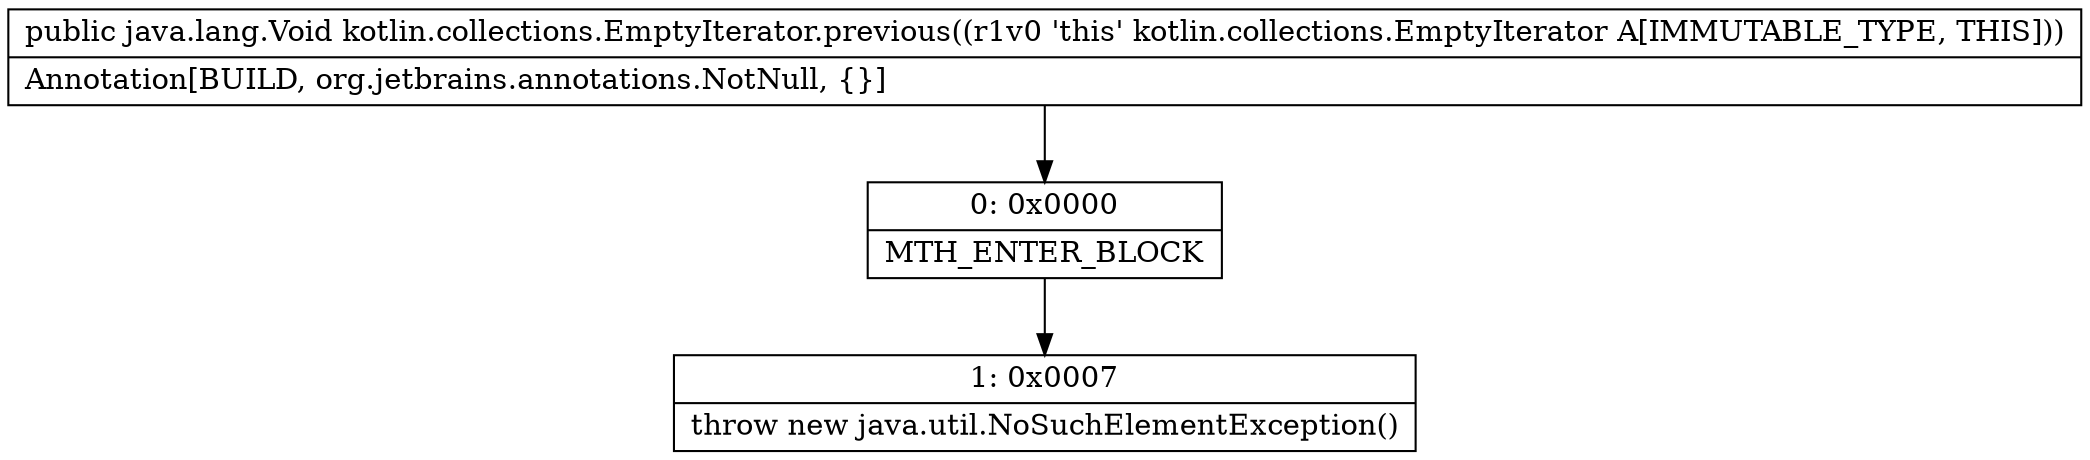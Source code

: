 digraph "CFG forkotlin.collections.EmptyIterator.previous()Ljava\/lang\/Void;" {
Node_0 [shape=record,label="{0\:\ 0x0000|MTH_ENTER_BLOCK\l}"];
Node_1 [shape=record,label="{1\:\ 0x0007|throw new java.util.NoSuchElementException()\l}"];
MethodNode[shape=record,label="{public java.lang.Void kotlin.collections.EmptyIterator.previous((r1v0 'this' kotlin.collections.EmptyIterator A[IMMUTABLE_TYPE, THIS]))  | Annotation[BUILD, org.jetbrains.annotations.NotNull, \{\}]\l}"];
MethodNode -> Node_0;
Node_0 -> Node_1;
}

